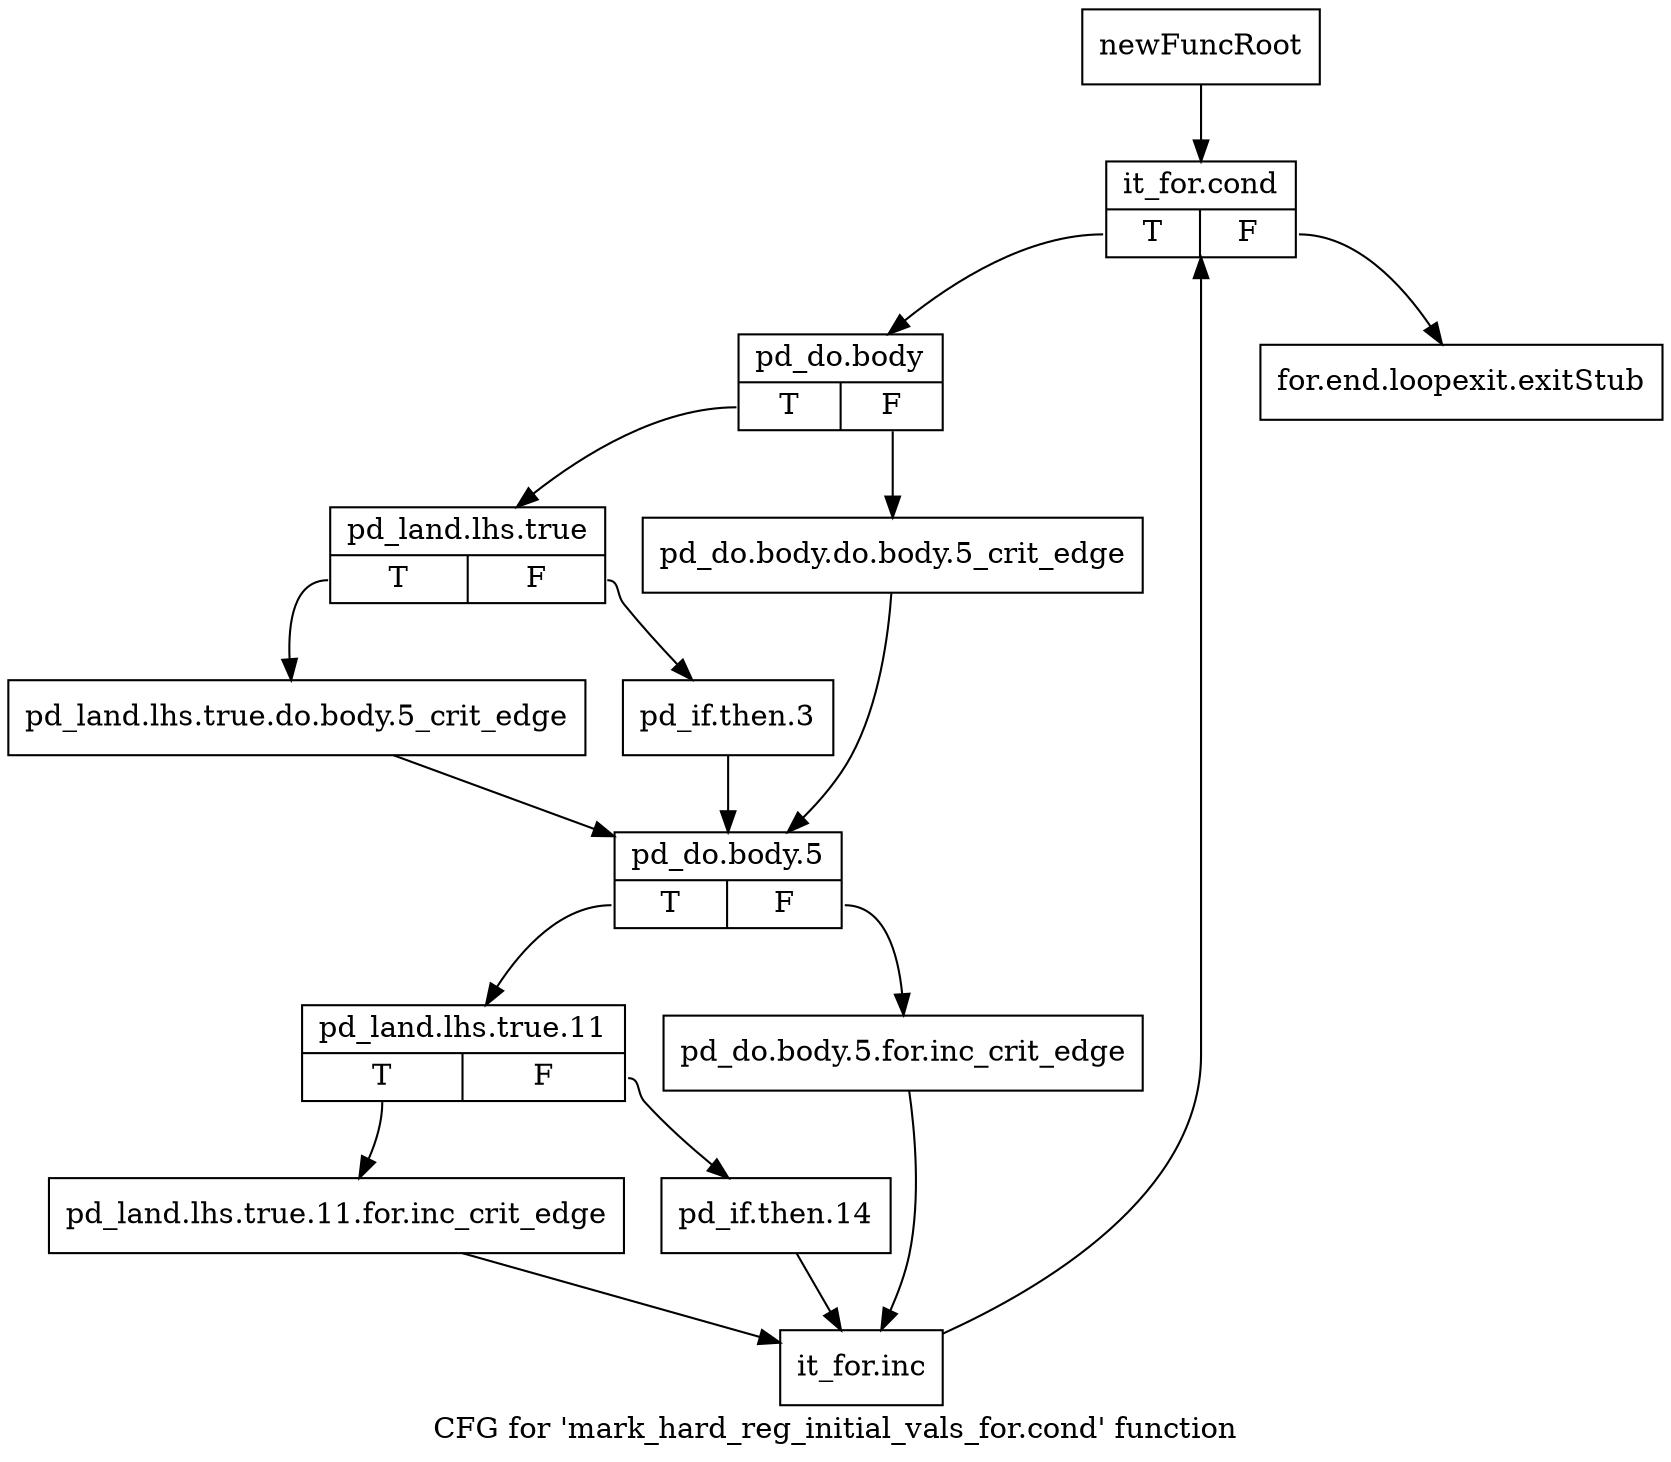 digraph "CFG for 'mark_hard_reg_initial_vals_for.cond' function" {
	label="CFG for 'mark_hard_reg_initial_vals_for.cond' function";

	Node0xb327bb0 [shape=record,label="{newFuncRoot}"];
	Node0xb327bb0 -> Node0xb327c50;
	Node0xb327c00 [shape=record,label="{for.end.loopexit.exitStub}"];
	Node0xb327c50 [shape=record,label="{it_for.cond|{<s0>T|<s1>F}}"];
	Node0xb327c50:s0 -> Node0xb327ca0;
	Node0xb327c50:s1 -> Node0xb327c00;
	Node0xb327ca0 [shape=record,label="{pd_do.body|{<s0>T|<s1>F}}"];
	Node0xb327ca0:s0 -> Node0xb327d40;
	Node0xb327ca0:s1 -> Node0xb327cf0;
	Node0xb327cf0 [shape=record,label="{pd_do.body.do.body.5_crit_edge}"];
	Node0xb327cf0 -> Node0xb327e30;
	Node0xb327d40 [shape=record,label="{pd_land.lhs.true|{<s0>T|<s1>F}}"];
	Node0xb327d40:s0 -> Node0xb327de0;
	Node0xb327d40:s1 -> Node0xb327d90;
	Node0xb327d90 [shape=record,label="{pd_if.then.3}"];
	Node0xb327d90 -> Node0xb327e30;
	Node0xb327de0 [shape=record,label="{pd_land.lhs.true.do.body.5_crit_edge}"];
	Node0xb327de0 -> Node0xb327e30;
	Node0xb327e30 [shape=record,label="{pd_do.body.5|{<s0>T|<s1>F}}"];
	Node0xb327e30:s0 -> Node0xb327ed0;
	Node0xb327e30:s1 -> Node0xb327e80;
	Node0xb327e80 [shape=record,label="{pd_do.body.5.for.inc_crit_edge}"];
	Node0xb327e80 -> Node0xb327fc0;
	Node0xb327ed0 [shape=record,label="{pd_land.lhs.true.11|{<s0>T|<s1>F}}"];
	Node0xb327ed0:s0 -> Node0xb327f70;
	Node0xb327ed0:s1 -> Node0xb327f20;
	Node0xb327f20 [shape=record,label="{pd_if.then.14}"];
	Node0xb327f20 -> Node0xb327fc0;
	Node0xb327f70 [shape=record,label="{pd_land.lhs.true.11.for.inc_crit_edge}"];
	Node0xb327f70 -> Node0xb327fc0;
	Node0xb327fc0 [shape=record,label="{it_for.inc}"];
	Node0xb327fc0 -> Node0xb327c50;
}
